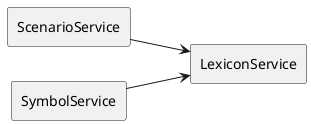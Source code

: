 @startuml services-services
skinparam componentStyle rectangle

left to right direction

[ScenarioService] --> [LexiconService]
[SymbolService] --> [LexiconService]


@enduml
